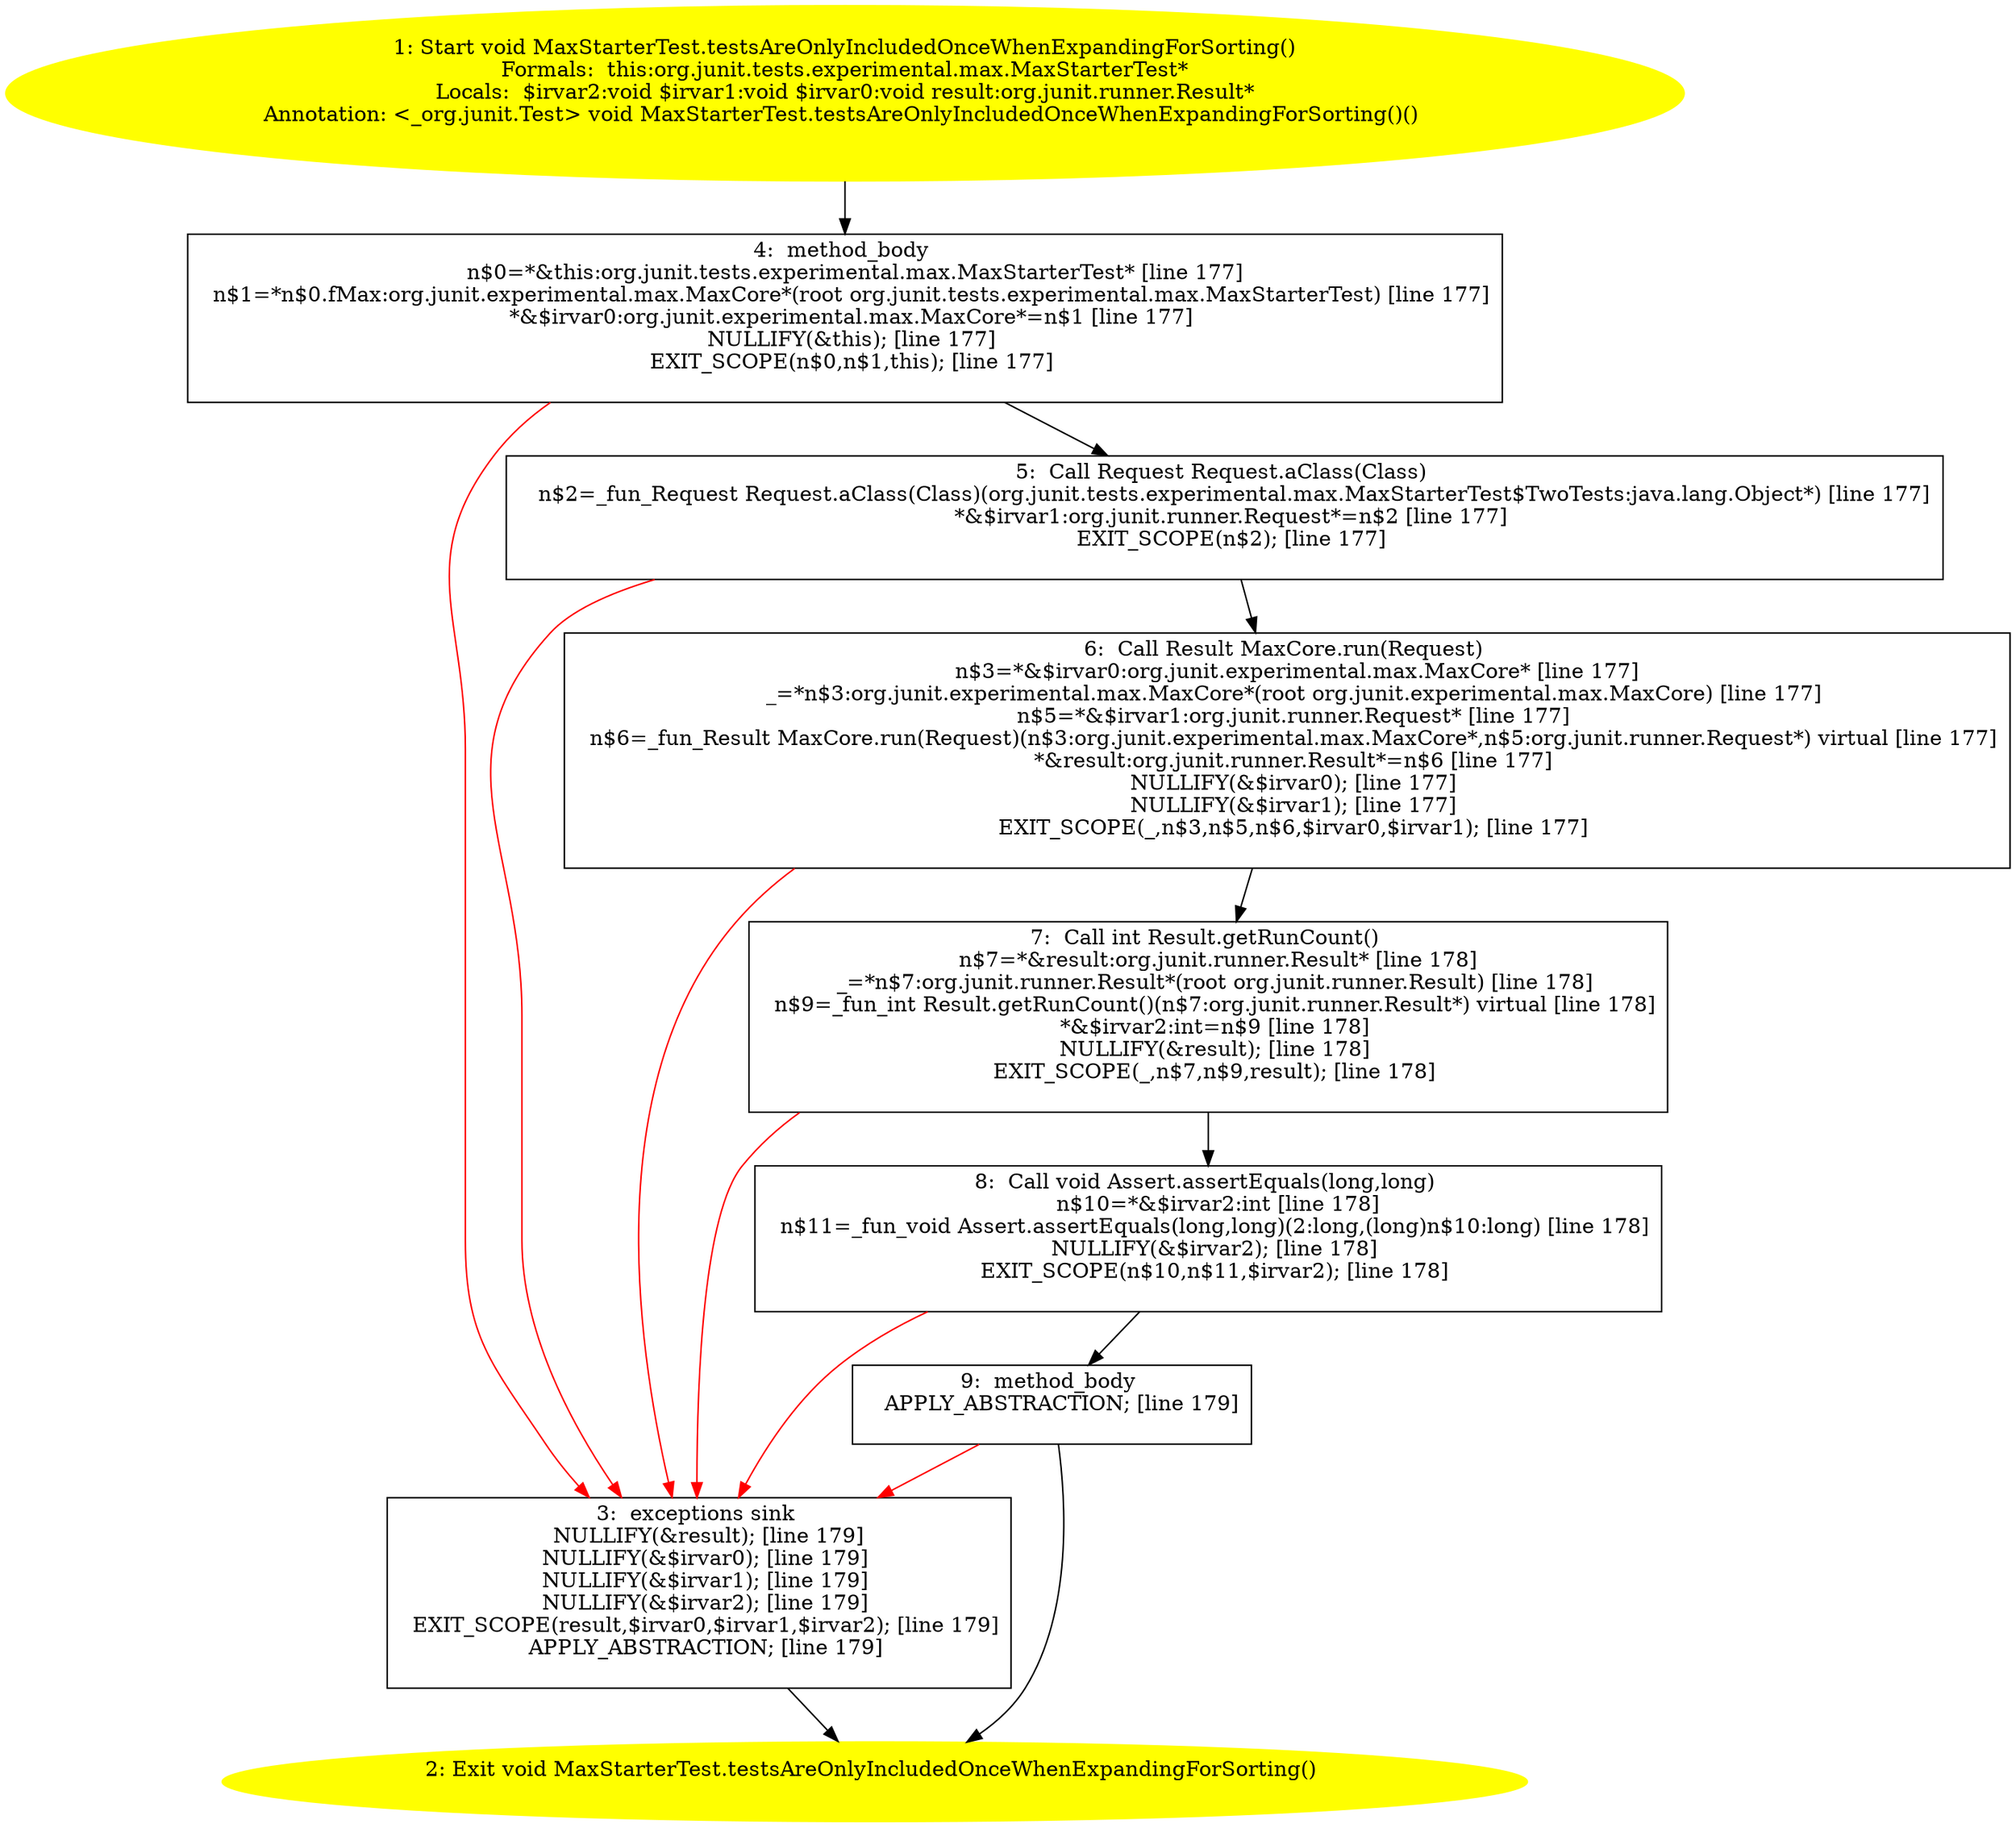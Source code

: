 /* @generated */
digraph cfg {
"org.junit.tests.experimental.max.MaxStarterTest.testsAreOnlyIncludedOnceWhenExpandingForSorting():vo.5d3277648b24c9710c4c283e3bbb6ba0_1" [label="1: Start void MaxStarterTest.testsAreOnlyIncludedOnceWhenExpandingForSorting()\nFormals:  this:org.junit.tests.experimental.max.MaxStarterTest*\nLocals:  $irvar2:void $irvar1:void $irvar0:void result:org.junit.runner.Result*\nAnnotation: <_org.junit.Test> void MaxStarterTest.testsAreOnlyIncludedOnceWhenExpandingForSorting()() \n  " color=yellow style=filled]
	

	 "org.junit.tests.experimental.max.MaxStarterTest.testsAreOnlyIncludedOnceWhenExpandingForSorting():vo.5d3277648b24c9710c4c283e3bbb6ba0_1" -> "org.junit.tests.experimental.max.MaxStarterTest.testsAreOnlyIncludedOnceWhenExpandingForSorting():vo.5d3277648b24c9710c4c283e3bbb6ba0_4" ;
"org.junit.tests.experimental.max.MaxStarterTest.testsAreOnlyIncludedOnceWhenExpandingForSorting():vo.5d3277648b24c9710c4c283e3bbb6ba0_2" [label="2: Exit void MaxStarterTest.testsAreOnlyIncludedOnceWhenExpandingForSorting() \n  " color=yellow style=filled]
	

"org.junit.tests.experimental.max.MaxStarterTest.testsAreOnlyIncludedOnceWhenExpandingForSorting():vo.5d3277648b24c9710c4c283e3bbb6ba0_3" [label="3:  exceptions sink \n   NULLIFY(&result); [line 179]\n  NULLIFY(&$irvar0); [line 179]\n  NULLIFY(&$irvar1); [line 179]\n  NULLIFY(&$irvar2); [line 179]\n  EXIT_SCOPE(result,$irvar0,$irvar1,$irvar2); [line 179]\n  APPLY_ABSTRACTION; [line 179]\n " shape="box"]
	

	 "org.junit.tests.experimental.max.MaxStarterTest.testsAreOnlyIncludedOnceWhenExpandingForSorting():vo.5d3277648b24c9710c4c283e3bbb6ba0_3" -> "org.junit.tests.experimental.max.MaxStarterTest.testsAreOnlyIncludedOnceWhenExpandingForSorting():vo.5d3277648b24c9710c4c283e3bbb6ba0_2" ;
"org.junit.tests.experimental.max.MaxStarterTest.testsAreOnlyIncludedOnceWhenExpandingForSorting():vo.5d3277648b24c9710c4c283e3bbb6ba0_4" [label="4:  method_body \n   n$0=*&this:org.junit.tests.experimental.max.MaxStarterTest* [line 177]\n  n$1=*n$0.fMax:org.junit.experimental.max.MaxCore*(root org.junit.tests.experimental.max.MaxStarterTest) [line 177]\n  *&$irvar0:org.junit.experimental.max.MaxCore*=n$1 [line 177]\n  NULLIFY(&this); [line 177]\n  EXIT_SCOPE(n$0,n$1,this); [line 177]\n " shape="box"]
	

	 "org.junit.tests.experimental.max.MaxStarterTest.testsAreOnlyIncludedOnceWhenExpandingForSorting():vo.5d3277648b24c9710c4c283e3bbb6ba0_4" -> "org.junit.tests.experimental.max.MaxStarterTest.testsAreOnlyIncludedOnceWhenExpandingForSorting():vo.5d3277648b24c9710c4c283e3bbb6ba0_5" ;
	 "org.junit.tests.experimental.max.MaxStarterTest.testsAreOnlyIncludedOnceWhenExpandingForSorting():vo.5d3277648b24c9710c4c283e3bbb6ba0_4" -> "org.junit.tests.experimental.max.MaxStarterTest.testsAreOnlyIncludedOnceWhenExpandingForSorting():vo.5d3277648b24c9710c4c283e3bbb6ba0_3" [color="red" ];
"org.junit.tests.experimental.max.MaxStarterTest.testsAreOnlyIncludedOnceWhenExpandingForSorting():vo.5d3277648b24c9710c4c283e3bbb6ba0_5" [label="5:  Call Request Request.aClass(Class) \n   n$2=_fun_Request Request.aClass(Class)(org.junit.tests.experimental.max.MaxStarterTest$TwoTests:java.lang.Object*) [line 177]\n  *&$irvar1:org.junit.runner.Request*=n$2 [line 177]\n  EXIT_SCOPE(n$2); [line 177]\n " shape="box"]
	

	 "org.junit.tests.experimental.max.MaxStarterTest.testsAreOnlyIncludedOnceWhenExpandingForSorting():vo.5d3277648b24c9710c4c283e3bbb6ba0_5" -> "org.junit.tests.experimental.max.MaxStarterTest.testsAreOnlyIncludedOnceWhenExpandingForSorting():vo.5d3277648b24c9710c4c283e3bbb6ba0_6" ;
	 "org.junit.tests.experimental.max.MaxStarterTest.testsAreOnlyIncludedOnceWhenExpandingForSorting():vo.5d3277648b24c9710c4c283e3bbb6ba0_5" -> "org.junit.tests.experimental.max.MaxStarterTest.testsAreOnlyIncludedOnceWhenExpandingForSorting():vo.5d3277648b24c9710c4c283e3bbb6ba0_3" [color="red" ];
"org.junit.tests.experimental.max.MaxStarterTest.testsAreOnlyIncludedOnceWhenExpandingForSorting():vo.5d3277648b24c9710c4c283e3bbb6ba0_6" [label="6:  Call Result MaxCore.run(Request) \n   n$3=*&$irvar0:org.junit.experimental.max.MaxCore* [line 177]\n  _=*n$3:org.junit.experimental.max.MaxCore*(root org.junit.experimental.max.MaxCore) [line 177]\n  n$5=*&$irvar1:org.junit.runner.Request* [line 177]\n  n$6=_fun_Result MaxCore.run(Request)(n$3:org.junit.experimental.max.MaxCore*,n$5:org.junit.runner.Request*) virtual [line 177]\n  *&result:org.junit.runner.Result*=n$6 [line 177]\n  NULLIFY(&$irvar0); [line 177]\n  NULLIFY(&$irvar1); [line 177]\n  EXIT_SCOPE(_,n$3,n$5,n$6,$irvar0,$irvar1); [line 177]\n " shape="box"]
	

	 "org.junit.tests.experimental.max.MaxStarterTest.testsAreOnlyIncludedOnceWhenExpandingForSorting():vo.5d3277648b24c9710c4c283e3bbb6ba0_6" -> "org.junit.tests.experimental.max.MaxStarterTest.testsAreOnlyIncludedOnceWhenExpandingForSorting():vo.5d3277648b24c9710c4c283e3bbb6ba0_7" ;
	 "org.junit.tests.experimental.max.MaxStarterTest.testsAreOnlyIncludedOnceWhenExpandingForSorting():vo.5d3277648b24c9710c4c283e3bbb6ba0_6" -> "org.junit.tests.experimental.max.MaxStarterTest.testsAreOnlyIncludedOnceWhenExpandingForSorting():vo.5d3277648b24c9710c4c283e3bbb6ba0_3" [color="red" ];
"org.junit.tests.experimental.max.MaxStarterTest.testsAreOnlyIncludedOnceWhenExpandingForSorting():vo.5d3277648b24c9710c4c283e3bbb6ba0_7" [label="7:  Call int Result.getRunCount() \n   n$7=*&result:org.junit.runner.Result* [line 178]\n  _=*n$7:org.junit.runner.Result*(root org.junit.runner.Result) [line 178]\n  n$9=_fun_int Result.getRunCount()(n$7:org.junit.runner.Result*) virtual [line 178]\n  *&$irvar2:int=n$9 [line 178]\n  NULLIFY(&result); [line 178]\n  EXIT_SCOPE(_,n$7,n$9,result); [line 178]\n " shape="box"]
	

	 "org.junit.tests.experimental.max.MaxStarterTest.testsAreOnlyIncludedOnceWhenExpandingForSorting():vo.5d3277648b24c9710c4c283e3bbb6ba0_7" -> "org.junit.tests.experimental.max.MaxStarterTest.testsAreOnlyIncludedOnceWhenExpandingForSorting():vo.5d3277648b24c9710c4c283e3bbb6ba0_8" ;
	 "org.junit.tests.experimental.max.MaxStarterTest.testsAreOnlyIncludedOnceWhenExpandingForSorting():vo.5d3277648b24c9710c4c283e3bbb6ba0_7" -> "org.junit.tests.experimental.max.MaxStarterTest.testsAreOnlyIncludedOnceWhenExpandingForSorting():vo.5d3277648b24c9710c4c283e3bbb6ba0_3" [color="red" ];
"org.junit.tests.experimental.max.MaxStarterTest.testsAreOnlyIncludedOnceWhenExpandingForSorting():vo.5d3277648b24c9710c4c283e3bbb6ba0_8" [label="8:  Call void Assert.assertEquals(long,long) \n   n$10=*&$irvar2:int [line 178]\n  n$11=_fun_void Assert.assertEquals(long,long)(2:long,(long)n$10:long) [line 178]\n  NULLIFY(&$irvar2); [line 178]\n  EXIT_SCOPE(n$10,n$11,$irvar2); [line 178]\n " shape="box"]
	

	 "org.junit.tests.experimental.max.MaxStarterTest.testsAreOnlyIncludedOnceWhenExpandingForSorting():vo.5d3277648b24c9710c4c283e3bbb6ba0_8" -> "org.junit.tests.experimental.max.MaxStarterTest.testsAreOnlyIncludedOnceWhenExpandingForSorting():vo.5d3277648b24c9710c4c283e3bbb6ba0_9" ;
	 "org.junit.tests.experimental.max.MaxStarterTest.testsAreOnlyIncludedOnceWhenExpandingForSorting():vo.5d3277648b24c9710c4c283e3bbb6ba0_8" -> "org.junit.tests.experimental.max.MaxStarterTest.testsAreOnlyIncludedOnceWhenExpandingForSorting():vo.5d3277648b24c9710c4c283e3bbb6ba0_3" [color="red" ];
"org.junit.tests.experimental.max.MaxStarterTest.testsAreOnlyIncludedOnceWhenExpandingForSorting():vo.5d3277648b24c9710c4c283e3bbb6ba0_9" [label="9:  method_body \n   APPLY_ABSTRACTION; [line 179]\n " shape="box"]
	

	 "org.junit.tests.experimental.max.MaxStarterTest.testsAreOnlyIncludedOnceWhenExpandingForSorting():vo.5d3277648b24c9710c4c283e3bbb6ba0_9" -> "org.junit.tests.experimental.max.MaxStarterTest.testsAreOnlyIncludedOnceWhenExpandingForSorting():vo.5d3277648b24c9710c4c283e3bbb6ba0_2" ;
	 "org.junit.tests.experimental.max.MaxStarterTest.testsAreOnlyIncludedOnceWhenExpandingForSorting():vo.5d3277648b24c9710c4c283e3bbb6ba0_9" -> "org.junit.tests.experimental.max.MaxStarterTest.testsAreOnlyIncludedOnceWhenExpandingForSorting():vo.5d3277648b24c9710c4c283e3bbb6ba0_3" [color="red" ];
}

